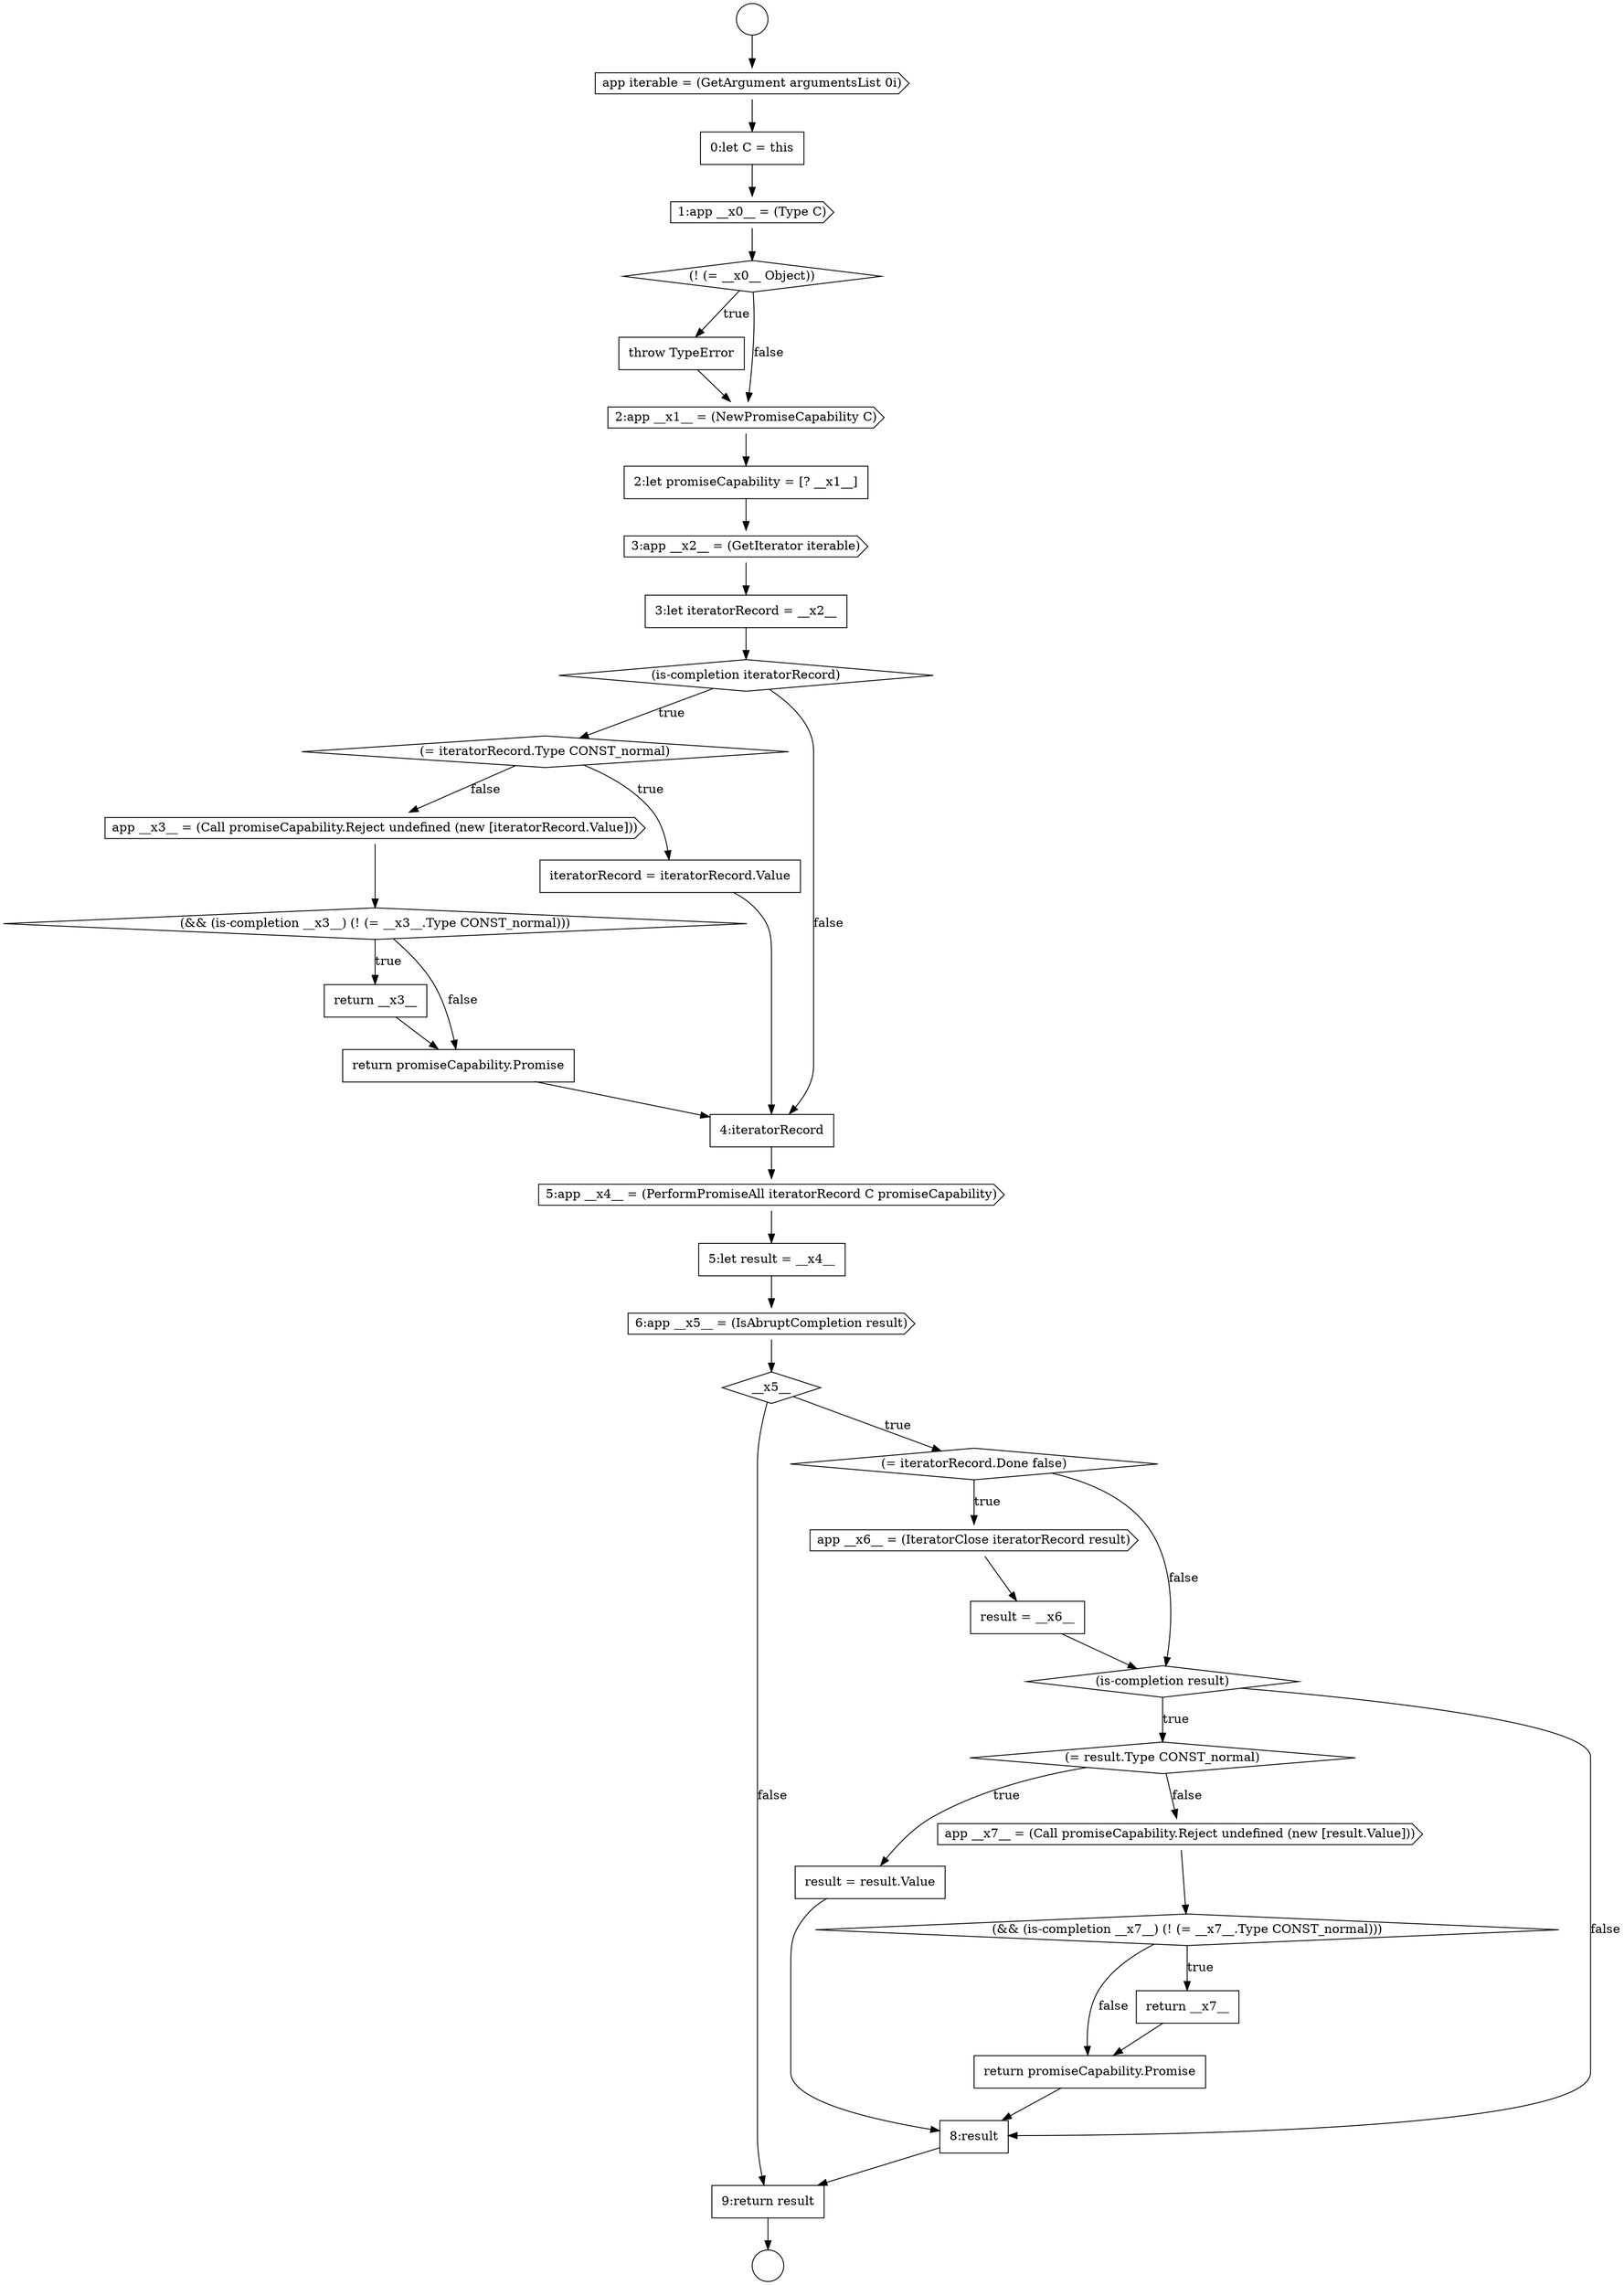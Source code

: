 digraph {
  node17609 [shape=none, margin=0, label=<<font color="black">
    <table border="0" cellborder="1" cellspacing="0" cellpadding="10">
      <tr><td align="left">throw TypeError</td></tr>
    </table>
  </font>> color="black" fillcolor="white" style=filled]
  node17627 [shape=cds, label=<<font color="black">app __x6__ = (IteratorClose iteratorRecord result)</font>> color="black" fillcolor="white" style=filled]
  node17619 [shape=none, margin=0, label=<<font color="black">
    <table border="0" cellborder="1" cellspacing="0" cellpadding="10">
      <tr><td align="left">return __x3__</td></tr>
    </table>
  </font>> color="black" fillcolor="white" style=filled]
  node17622 [shape=cds, label=<<font color="black">5:app __x4__ = (PerformPromiseAll iteratorRecord C promiseCapability)</font>> color="black" fillcolor="white" style=filled]
  node17637 [shape=none, margin=0, label=<<font color="black">
    <table border="0" cellborder="1" cellspacing="0" cellpadding="10">
      <tr><td align="left">9:return result</td></tr>
    </table>
  </font>> color="black" fillcolor="white" style=filled]
  node17625 [shape=diamond, label=<<font color="black">__x5__</font>> color="black" fillcolor="white" style=filled]
  node17626 [shape=diamond, label=<<font color="black">(= iteratorRecord.Done false)</font>> color="black" fillcolor="white" style=filled]
  node17604 [shape=circle label=" " color="black" fillcolor="white" style=filled]
  node17607 [shape=cds, label=<<font color="black">1:app __x0__ = (Type C)</font>> color="black" fillcolor="white" style=filled]
  node17624 [shape=cds, label=<<font color="black">6:app __x5__ = (IsAbruptCompletion result)</font>> color="black" fillcolor="white" style=filled]
  node17610 [shape=cds, label=<<font color="black">2:app __x1__ = (NewPromiseCapability C)</font>> color="black" fillcolor="white" style=filled]
  node17613 [shape=none, margin=0, label=<<font color="black">
    <table border="0" cellborder="1" cellspacing="0" cellpadding="10">
      <tr><td align="left">3:let iteratorRecord = __x2__</td></tr>
    </table>
  </font>> color="black" fillcolor="white" style=filled]
  node17603 [shape=circle label=" " color="black" fillcolor="white" style=filled]
  node17620 [shape=none, margin=0, label=<<font color="black">
    <table border="0" cellborder="1" cellspacing="0" cellpadding="10">
      <tr><td align="left">return promiseCapability.Promise</td></tr>
    </table>
  </font>> color="black" fillcolor="white" style=filled]
  node17630 [shape=diamond, label=<<font color="black">(= result.Type CONST_normal)</font>> color="black" fillcolor="white" style=filled]
  node17635 [shape=none, margin=0, label=<<font color="black">
    <table border="0" cellborder="1" cellspacing="0" cellpadding="10">
      <tr><td align="left">return promiseCapability.Promise</td></tr>
    </table>
  </font>> color="black" fillcolor="white" style=filled]
  node17633 [shape=diamond, label=<<font color="black">(&amp;&amp; (is-completion __x7__) (! (= __x7__.Type CONST_normal)))</font>> color="black" fillcolor="white" style=filled]
  node17623 [shape=none, margin=0, label=<<font color="black">
    <table border="0" cellborder="1" cellspacing="0" cellpadding="10">
      <tr><td align="left">5:let result = __x4__</td></tr>
    </table>
  </font>> color="black" fillcolor="white" style=filled]
  node17606 [shape=none, margin=0, label=<<font color="black">
    <table border="0" cellborder="1" cellspacing="0" cellpadding="10">
      <tr><td align="left">0:let C = this</td></tr>
    </table>
  </font>> color="black" fillcolor="white" style=filled]
  node17631 [shape=none, margin=0, label=<<font color="black">
    <table border="0" cellborder="1" cellspacing="0" cellpadding="10">
      <tr><td align="left">result = result.Value</td></tr>
    </table>
  </font>> color="black" fillcolor="white" style=filled]
  node17614 [shape=diamond, label=<<font color="black">(is-completion iteratorRecord)</font>> color="black" fillcolor="white" style=filled]
  node17605 [shape=cds, label=<<font color="black">app iterable = (GetArgument argumentsList 0i)</font>> color="black" fillcolor="white" style=filled]
  node17618 [shape=diamond, label=<<font color="black">(&amp;&amp; (is-completion __x3__) (! (= __x3__.Type CONST_normal)))</font>> color="black" fillcolor="white" style=filled]
  node17628 [shape=none, margin=0, label=<<font color="black">
    <table border="0" cellborder="1" cellspacing="0" cellpadding="10">
      <tr><td align="left">result = __x6__</td></tr>
    </table>
  </font>> color="black" fillcolor="white" style=filled]
  node17611 [shape=none, margin=0, label=<<font color="black">
    <table border="0" cellborder="1" cellspacing="0" cellpadding="10">
      <tr><td align="left">2:let promiseCapability = [? __x1__]</td></tr>
    </table>
  </font>> color="black" fillcolor="white" style=filled]
  node17632 [shape=cds, label=<<font color="black">app __x7__ = (Call promiseCapability.Reject undefined (new [result.Value]))</font>> color="black" fillcolor="white" style=filled]
  node17615 [shape=diamond, label=<<font color="black">(= iteratorRecord.Type CONST_normal)</font>> color="black" fillcolor="white" style=filled]
  node17612 [shape=cds, label=<<font color="black">3:app __x2__ = (GetIterator iterable)</font>> color="black" fillcolor="white" style=filled]
  node17617 [shape=cds, label=<<font color="black">app __x3__ = (Call promiseCapability.Reject undefined (new [iteratorRecord.Value]))</font>> color="black" fillcolor="white" style=filled]
  node17608 [shape=diamond, label=<<font color="black">(! (= __x0__ Object))</font>> color="black" fillcolor="white" style=filled]
  node17621 [shape=none, margin=0, label=<<font color="black">
    <table border="0" cellborder="1" cellspacing="0" cellpadding="10">
      <tr><td align="left">4:iteratorRecord</td></tr>
    </table>
  </font>> color="black" fillcolor="white" style=filled]
  node17629 [shape=diamond, label=<<font color="black">(is-completion result)</font>> color="black" fillcolor="white" style=filled]
  node17616 [shape=none, margin=0, label=<<font color="black">
    <table border="0" cellborder="1" cellspacing="0" cellpadding="10">
      <tr><td align="left">iteratorRecord = iteratorRecord.Value</td></tr>
    </table>
  </font>> color="black" fillcolor="white" style=filled]
  node17636 [shape=none, margin=0, label=<<font color="black">
    <table border="0" cellborder="1" cellspacing="0" cellpadding="10">
      <tr><td align="left">8:result</td></tr>
    </table>
  </font>> color="black" fillcolor="white" style=filled]
  node17634 [shape=none, margin=0, label=<<font color="black">
    <table border="0" cellborder="1" cellspacing="0" cellpadding="10">
      <tr><td align="left">return __x7__</td></tr>
    </table>
  </font>> color="black" fillcolor="white" style=filled]
  node17605 -> node17606 [ color="black"]
  node17623 -> node17624 [ color="black"]
  node17632 -> node17633 [ color="black"]
  node17635 -> node17636 [ color="black"]
  node17614 -> node17615 [label=<<font color="black">true</font>> color="black"]
  node17614 -> node17621 [label=<<font color="black">false</font>> color="black"]
  node17615 -> node17616 [label=<<font color="black">true</font>> color="black"]
  node17615 -> node17617 [label=<<font color="black">false</font>> color="black"]
  node17617 -> node17618 [ color="black"]
  node17631 -> node17636 [ color="black"]
  node17629 -> node17630 [label=<<font color="black">true</font>> color="black"]
  node17629 -> node17636 [label=<<font color="black">false</font>> color="black"]
  node17607 -> node17608 [ color="black"]
  node17630 -> node17631 [label=<<font color="black">true</font>> color="black"]
  node17630 -> node17632 [label=<<font color="black">false</font>> color="black"]
  node17626 -> node17627 [label=<<font color="black">true</font>> color="black"]
  node17626 -> node17629 [label=<<font color="black">false</font>> color="black"]
  node17611 -> node17612 [ color="black"]
  node17628 -> node17629 [ color="black"]
  node17624 -> node17625 [ color="black"]
  node17627 -> node17628 [ color="black"]
  node17612 -> node17613 [ color="black"]
  node17603 -> node17605 [ color="black"]
  node17618 -> node17619 [label=<<font color="black">true</font>> color="black"]
  node17618 -> node17620 [label=<<font color="black">false</font>> color="black"]
  node17620 -> node17621 [ color="black"]
  node17608 -> node17609 [label=<<font color="black">true</font>> color="black"]
  node17608 -> node17610 [label=<<font color="black">false</font>> color="black"]
  node17619 -> node17620 [ color="black"]
  node17616 -> node17621 [ color="black"]
  node17606 -> node17607 [ color="black"]
  node17625 -> node17626 [label=<<font color="black">true</font>> color="black"]
  node17625 -> node17637 [label=<<font color="black">false</font>> color="black"]
  node17633 -> node17634 [label=<<font color="black">true</font>> color="black"]
  node17633 -> node17635 [label=<<font color="black">false</font>> color="black"]
  node17613 -> node17614 [ color="black"]
  node17621 -> node17622 [ color="black"]
  node17610 -> node17611 [ color="black"]
  node17637 -> node17604 [ color="black"]
  node17622 -> node17623 [ color="black"]
  node17636 -> node17637 [ color="black"]
  node17634 -> node17635 [ color="black"]
  node17609 -> node17610 [ color="black"]
}
